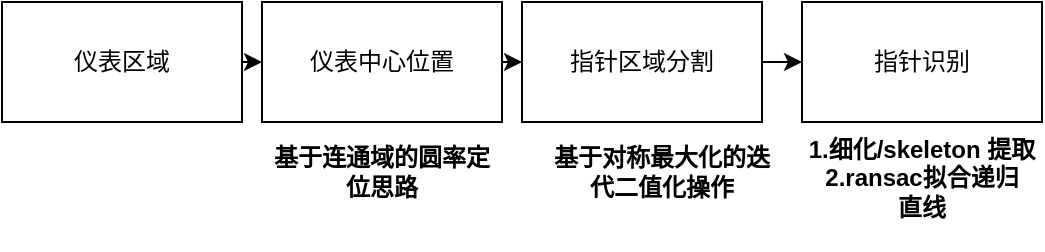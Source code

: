 <mxfile version="15.5.4" type="github">
  <diagram id="4dSIXxkFexYw1DjFxKig" name="Page-1">
    <mxGraphModel dx="981" dy="553" grid="1" gridSize="10" guides="1" tooltips="1" connect="1" arrows="1" fold="1" page="1" pageScale="1" pageWidth="827" pageHeight="1169" math="0" shadow="0">
      <root>
        <mxCell id="0" />
        <mxCell id="1" parent="0" />
        <mxCell id="CvQ9jGdUtymx2-pjMeEo-4" style="edgeStyle=orthogonalEdgeStyle;rounded=0;orthogonalLoop=1;jettySize=auto;html=1;exitX=1;exitY=0.5;exitDx=0;exitDy=0;entryX=0;entryY=0.5;entryDx=0;entryDy=0;" edge="1" parent="1" source="CvQ9jGdUtymx2-pjMeEo-1" target="CvQ9jGdUtymx2-pjMeEo-2">
          <mxGeometry relative="1" as="geometry" />
        </mxCell>
        <mxCell id="CvQ9jGdUtymx2-pjMeEo-1" value="仪表区域" style="rounded=0;whiteSpace=wrap;html=1;" vertex="1" parent="1">
          <mxGeometry x="10" y="100" width="120" height="60" as="geometry" />
        </mxCell>
        <mxCell id="CvQ9jGdUtymx2-pjMeEo-5" style="edgeStyle=orthogonalEdgeStyle;rounded=0;orthogonalLoop=1;jettySize=auto;html=1;exitX=1;exitY=0.5;exitDx=0;exitDy=0;entryX=0;entryY=0.5;entryDx=0;entryDy=0;" edge="1" parent="1" source="CvQ9jGdUtymx2-pjMeEo-2" target="CvQ9jGdUtymx2-pjMeEo-3">
          <mxGeometry relative="1" as="geometry" />
        </mxCell>
        <mxCell id="CvQ9jGdUtymx2-pjMeEo-2" value="仪表中心位置" style="rounded=0;whiteSpace=wrap;html=1;" vertex="1" parent="1">
          <mxGeometry x="140" y="100" width="120" height="60" as="geometry" />
        </mxCell>
        <mxCell id="CvQ9jGdUtymx2-pjMeEo-10" style="edgeStyle=orthogonalEdgeStyle;rounded=0;orthogonalLoop=1;jettySize=auto;html=1;exitX=1;exitY=0.5;exitDx=0;exitDy=0;entryX=0;entryY=0.5;entryDx=0;entryDy=0;" edge="1" parent="1" source="CvQ9jGdUtymx2-pjMeEo-3" target="CvQ9jGdUtymx2-pjMeEo-8">
          <mxGeometry relative="1" as="geometry" />
        </mxCell>
        <mxCell id="CvQ9jGdUtymx2-pjMeEo-3" value="指针区域分割" style="rounded=0;whiteSpace=wrap;html=1;" vertex="1" parent="1">
          <mxGeometry x="270" y="100" width="120" height="60" as="geometry" />
        </mxCell>
        <mxCell id="CvQ9jGdUtymx2-pjMeEo-6" value="&lt;b&gt;基于连通域的圆率定位思路&lt;/b&gt;" style="text;html=1;strokeColor=none;fillColor=none;align=center;verticalAlign=middle;whiteSpace=wrap;rounded=0;" vertex="1" parent="1">
          <mxGeometry x="140" y="170" width="120" height="30" as="geometry" />
        </mxCell>
        <mxCell id="CvQ9jGdUtymx2-pjMeEo-7" value="&lt;b&gt;基于对称最大化的迭代二值化操作&lt;br&gt;&lt;/b&gt;" style="text;html=1;strokeColor=none;fillColor=none;align=center;verticalAlign=middle;whiteSpace=wrap;rounded=0;" vertex="1" parent="1">
          <mxGeometry x="280" y="170" width="120" height="30" as="geometry" />
        </mxCell>
        <mxCell id="CvQ9jGdUtymx2-pjMeEo-8" value="指针识别" style="rounded=0;whiteSpace=wrap;html=1;" vertex="1" parent="1">
          <mxGeometry x="410" y="100" width="120" height="60" as="geometry" />
        </mxCell>
        <mxCell id="CvQ9jGdUtymx2-pjMeEo-11" value="&lt;b&gt;1.细化/skeleton 提取&lt;br&gt;2.ransac拟合递归&lt;br&gt;直线&lt;br&gt;&lt;br&gt;&lt;/b&gt;" style="text;html=1;strokeColor=none;fillColor=none;align=center;verticalAlign=middle;whiteSpace=wrap;rounded=0;" vertex="1" parent="1">
          <mxGeometry x="410" y="180" width="120" height="30" as="geometry" />
        </mxCell>
      </root>
    </mxGraphModel>
  </diagram>
</mxfile>

